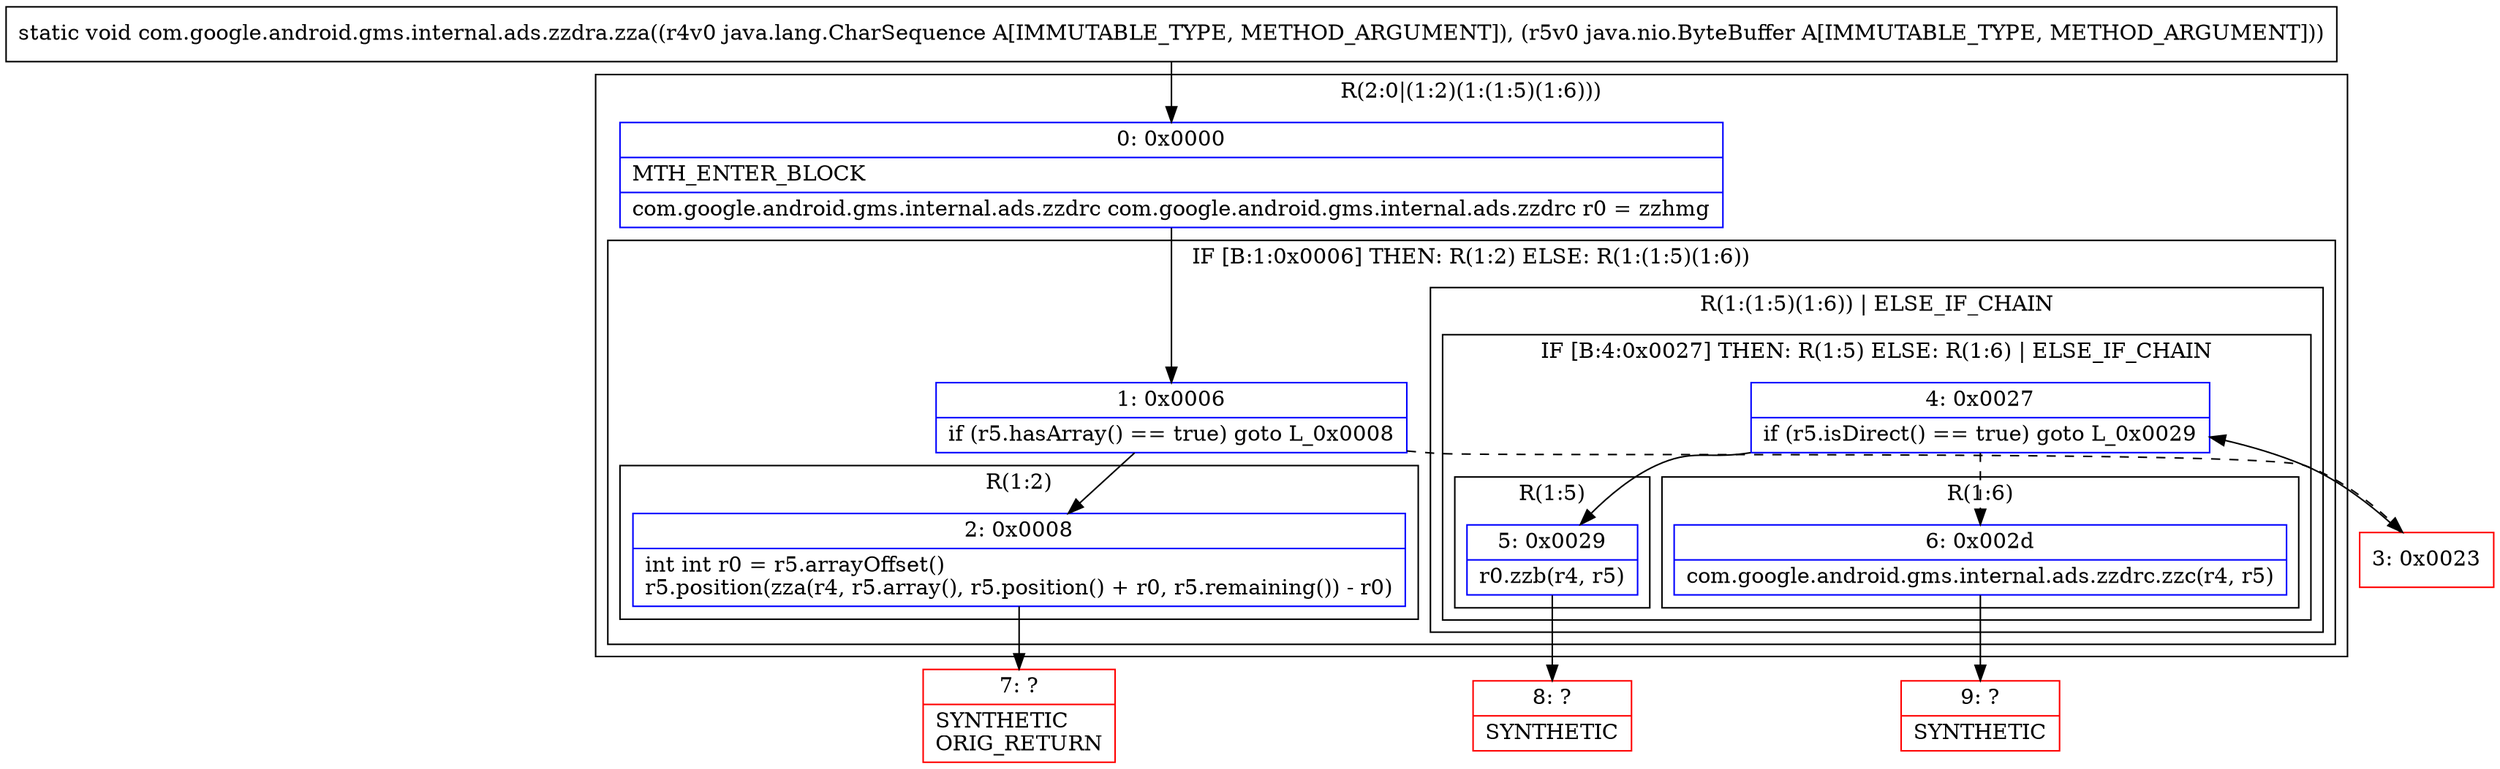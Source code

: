 digraph "CFG forcom.google.android.gms.internal.ads.zzdra.zza(Ljava\/lang\/CharSequence;Ljava\/nio\/ByteBuffer;)V" {
subgraph cluster_Region_1523391742 {
label = "R(2:0|(1:2)(1:(1:5)(1:6)))";
node [shape=record,color=blue];
Node_0 [shape=record,label="{0\:\ 0x0000|MTH_ENTER_BLOCK\l|com.google.android.gms.internal.ads.zzdrc com.google.android.gms.internal.ads.zzdrc r0 = zzhmg\l}"];
subgraph cluster_IfRegion_146126152 {
label = "IF [B:1:0x0006] THEN: R(1:2) ELSE: R(1:(1:5)(1:6))";
node [shape=record,color=blue];
Node_1 [shape=record,label="{1\:\ 0x0006|if (r5.hasArray() == true) goto L_0x0008\l}"];
subgraph cluster_Region_1510402410 {
label = "R(1:2)";
node [shape=record,color=blue];
Node_2 [shape=record,label="{2\:\ 0x0008|int int r0 = r5.arrayOffset()\lr5.position(zza(r4, r5.array(), r5.position() + r0, r5.remaining()) \- r0)\l}"];
}
subgraph cluster_Region_1328955344 {
label = "R(1:(1:5)(1:6)) | ELSE_IF_CHAIN\l";
node [shape=record,color=blue];
subgraph cluster_IfRegion_52469420 {
label = "IF [B:4:0x0027] THEN: R(1:5) ELSE: R(1:6) | ELSE_IF_CHAIN\l";
node [shape=record,color=blue];
Node_4 [shape=record,label="{4\:\ 0x0027|if (r5.isDirect() == true) goto L_0x0029\l}"];
subgraph cluster_Region_155833976 {
label = "R(1:5)";
node [shape=record,color=blue];
Node_5 [shape=record,label="{5\:\ 0x0029|r0.zzb(r4, r5)\l}"];
}
subgraph cluster_Region_1949560510 {
label = "R(1:6)";
node [shape=record,color=blue];
Node_6 [shape=record,label="{6\:\ 0x002d|com.google.android.gms.internal.ads.zzdrc.zzc(r4, r5)\l}"];
}
}
}
}
}
Node_3 [shape=record,color=red,label="{3\:\ 0x0023}"];
Node_7 [shape=record,color=red,label="{7\:\ ?|SYNTHETIC\lORIG_RETURN\l}"];
Node_8 [shape=record,color=red,label="{8\:\ ?|SYNTHETIC\l}"];
Node_9 [shape=record,color=red,label="{9\:\ ?|SYNTHETIC\l}"];
MethodNode[shape=record,label="{static void com.google.android.gms.internal.ads.zzdra.zza((r4v0 java.lang.CharSequence A[IMMUTABLE_TYPE, METHOD_ARGUMENT]), (r5v0 java.nio.ByteBuffer A[IMMUTABLE_TYPE, METHOD_ARGUMENT])) }"];
MethodNode -> Node_0;
Node_0 -> Node_1;
Node_1 -> Node_2;
Node_1 -> Node_3[style=dashed];
Node_2 -> Node_7;
Node_4 -> Node_5;
Node_4 -> Node_6[style=dashed];
Node_5 -> Node_8;
Node_6 -> Node_9;
Node_3 -> Node_4;
}

